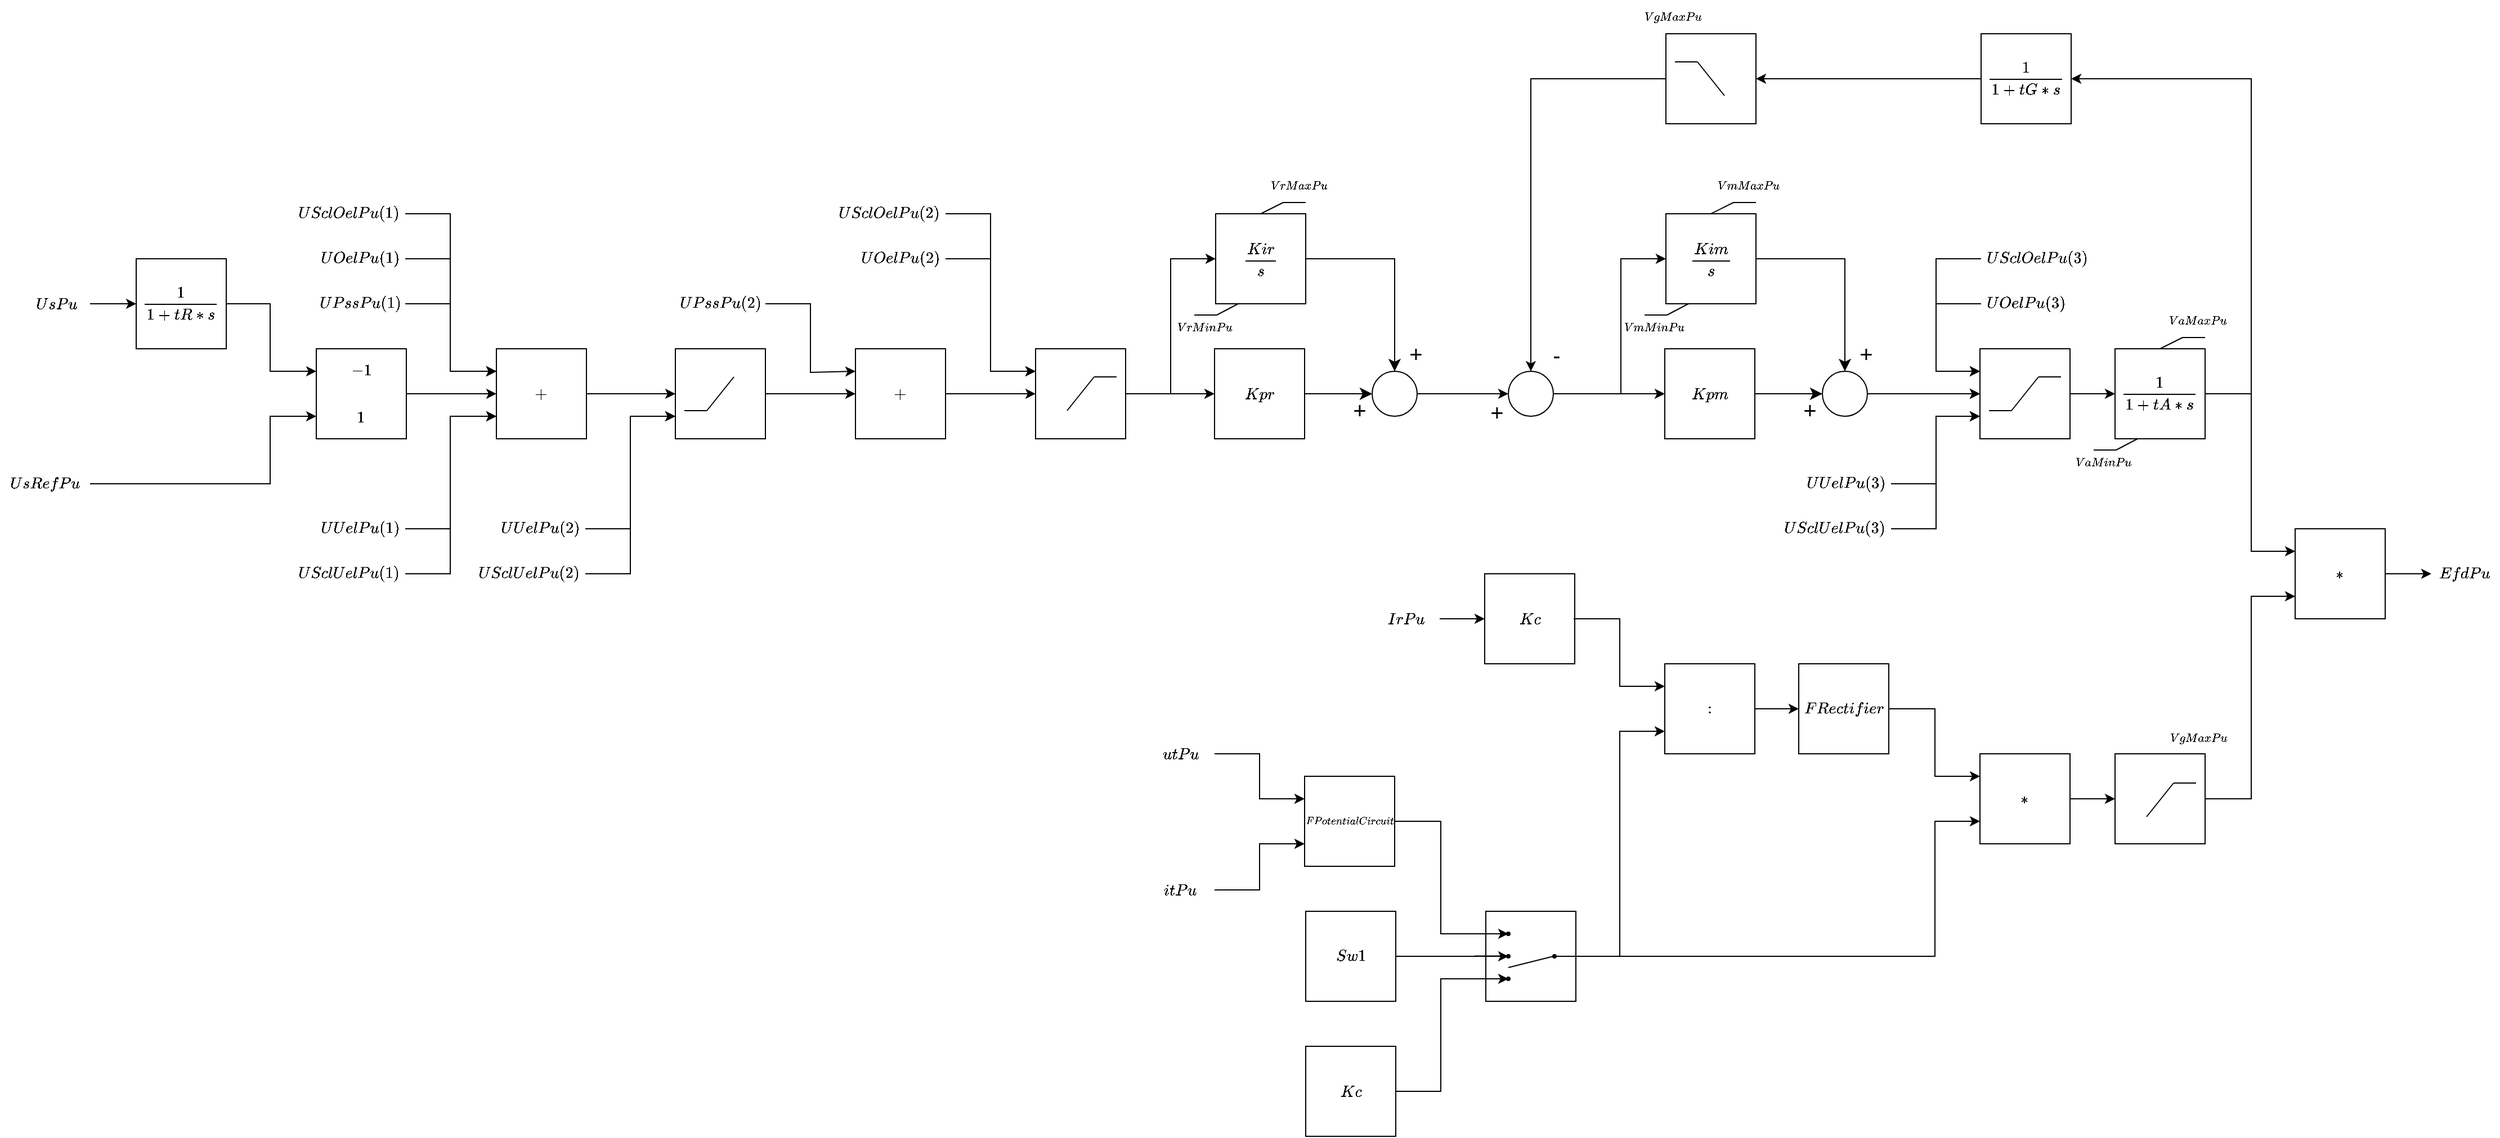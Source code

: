 <mxfile version="24.1.0" type="device">
  <diagram name="Page-1" id="-cMVqA2Gkwa5aGeDibPs">
    <mxGraphModel dx="2392" dy="1520" grid="1" gridSize="10" guides="1" tooltips="1" connect="1" arrows="1" fold="1" page="0" pageScale="1" pageWidth="413" pageHeight="583" math="1" shadow="0">
      <root>
        <mxCell id="0" />
        <mxCell id="1" parent="0" />
        <mxCell id="eN8Zq5XajQ-hrPbZrUXH-4" value="" style="edgeStyle=orthogonalEdgeStyle;rounded=0;orthogonalLoop=1;jettySize=auto;html=1;exitX=1;exitY=0.5;exitDx=0;exitDy=0;" parent="1" source="0SsznSsSZg3QgU4rMm_h-46" target="eN8Zq5XajQ-hrPbZrUXH-3" edge="1">
          <mxGeometry relative="1" as="geometry">
            <mxPoint x="-479" y="81" as="sourcePoint" />
          </mxGeometry>
        </mxCell>
        <mxCell id="eN8Zq5XajQ-hrPbZrUXH-8" value="" style="edgeStyle=orthogonalEdgeStyle;rounded=0;orthogonalLoop=1;jettySize=auto;html=1;" parent="1" source="GCO7xrDp6TmdYOZJOnFd-4" target="GCO7xrDp6TmdYOZJOnFd-120" edge="1">
          <mxGeometry relative="1" as="geometry" />
        </mxCell>
        <mxCell id="GCO7xrDp6TmdYOZJOnFd-4" value="&lt;table&gt;&lt;tbody&gt;&lt;tr&gt;&lt;td&gt;$$-1$$&lt;/td&gt;&lt;/tr&gt;&lt;tr&gt;&lt;td&gt;$$1$$&lt;/td&gt;&lt;/tr&gt;&lt;/tbody&gt;&lt;/table&gt;" style="whiteSpace=wrap;html=1;aspect=fixed;" parent="1" vertex="1">
          <mxGeometry x="-279" y="120" width="80" height="80" as="geometry" />
        </mxCell>
        <mxCell id="GCO7xrDp6TmdYOZJOnFd-127" style="edgeStyle=orthogonalEdgeStyle;rounded=0;orthogonalLoop=1;jettySize=auto;html=1;exitX=0.5;exitY=1;exitDx=0;exitDy=0;" parent="1" source="GCO7xrDp6TmdYOZJOnFd-99" edge="1">
          <mxGeometry relative="1" as="geometry">
            <mxPoint x="1359.2" y="190.2" as="targetPoint" />
          </mxGeometry>
        </mxCell>
        <mxCell id="GCO7xrDp6TmdYOZJOnFd-99" value="$$\frac{1}{1+tA*s}$$" style="rounded=0;whiteSpace=wrap;html=1;" parent="1" vertex="1">
          <mxGeometry x="1319" y="120" width="80" height="80" as="geometry" />
        </mxCell>
        <mxCell id="GCO7xrDp6TmdYOZJOnFd-100" value="&lt;font style=&quot;font-size: 8px;&quot;&gt;$$FPotentialCircuit$$&lt;/font&gt;" style="rounded=0;whiteSpace=wrap;html=1;" parent="1" vertex="1">
          <mxGeometry x="599" y="500" width="80" height="80" as="geometry" />
        </mxCell>
        <mxCell id="GCO7xrDp6TmdYOZJOnFd-110" value="" style="endArrow=none;html=1;exitX=0.5;exitY=0;exitDx=0;exitDy=0;" parent="1" source="GCO7xrDp6TmdYOZJOnFd-99" edge="1">
          <mxGeometry width="50" height="50" relative="1" as="geometry">
            <mxPoint x="1359" y="130" as="sourcePoint" />
            <mxPoint x="1379" y="110" as="targetPoint" />
          </mxGeometry>
        </mxCell>
        <mxCell id="GCO7xrDp6TmdYOZJOnFd-111" value="" style="endArrow=none;html=1;" parent="1" edge="1">
          <mxGeometry width="50" height="50" relative="1" as="geometry">
            <mxPoint x="1379" y="110" as="sourcePoint" />
            <mxPoint x="1399" y="110" as="targetPoint" />
          </mxGeometry>
        </mxCell>
        <mxCell id="GCO7xrDp6TmdYOZJOnFd-112" value="&lt;font style=&quot;font-size: 9px;&quot;&gt;$$VaMaxPu$$&lt;/font&gt;" style="text;html=1;strokeColor=none;fillColor=none;align=center;verticalAlign=middle;whiteSpace=wrap;rounded=0;fontSize=15;" parent="1" vertex="1">
          <mxGeometry x="1363" y="80" width="60" height="30" as="geometry" />
        </mxCell>
        <mxCell id="GCO7xrDp6TmdYOZJOnFd-113" value="" style="endArrow=none;html=1;" parent="1" edge="1">
          <mxGeometry width="50" height="50" relative="1" as="geometry">
            <mxPoint x="1320" y="210" as="sourcePoint" />
            <mxPoint x="1300" y="210" as="targetPoint" />
          </mxGeometry>
        </mxCell>
        <mxCell id="GCO7xrDp6TmdYOZJOnFd-114" value="&lt;font style=&quot;font-size: 9px;&quot;&gt;$$VaMinPu$$&lt;/font&gt;" style="text;html=1;strokeColor=none;fillColor=none;align=center;verticalAlign=middle;whiteSpace=wrap;rounded=0;fontSize=15;" parent="1" vertex="1">
          <mxGeometry x="1279" y="206" width="60" height="30" as="geometry" />
        </mxCell>
        <mxCell id="GCO7xrDp6TmdYOZJOnFd-115" value="" style="endArrow=none;html=1;exitX=0.5;exitY=0;exitDx=0;exitDy=0;entryX=0.25;entryY=1;entryDx=0;entryDy=0;" parent="1" target="GCO7xrDp6TmdYOZJOnFd-99" edge="1">
          <mxGeometry width="50" height="50" relative="1" as="geometry">
            <mxPoint x="1320" y="210" as="sourcePoint" />
            <mxPoint x="1340" y="190" as="targetPoint" />
          </mxGeometry>
        </mxCell>
        <mxCell id="GCO7xrDp6TmdYOZJOnFd-120" value="&lt;table style=&quot;&quot;&gt;&lt;tbody&gt;&lt;tr&gt;&lt;td&gt;&lt;font style=&quot;font-size: 12px;&quot;&gt;$$+$$&lt;/font&gt;&lt;/td&gt;&lt;/tr&gt;&lt;/tbody&gt;&lt;/table&gt;" style="whiteSpace=wrap;html=1;aspect=fixed;" parent="1" vertex="1">
          <mxGeometry x="-119" y="120" width="80" height="80" as="geometry" />
        </mxCell>
        <mxCell id="GCO7xrDp6TmdYOZJOnFd-126" value="$$\frac{1}{1+tG*s}$$" style="rounded=0;whiteSpace=wrap;html=1;" parent="1" vertex="1">
          <mxGeometry x="1200" y="-160" width="80" height="80" as="geometry" />
        </mxCell>
        <mxCell id="5HqrGk9MGbXyAHrSEdPO-71" value="" style="edgeStyle=orthogonalEdgeStyle;rounded=0;orthogonalLoop=1;jettySize=auto;html=1;" parent="1" source="pcb0Rrb9AqgbB0oOaPCg-9" target="5HqrGk9MGbXyAHrSEdPO-64" edge="1">
          <mxGeometry relative="1" as="geometry" />
        </mxCell>
        <mxCell id="pcb0Rrb9AqgbB0oOaPCg-9" value="$$*$$" style="rounded=0;whiteSpace=wrap;html=1;" parent="1" vertex="1">
          <mxGeometry x="1199" y="480" width="80" height="80" as="geometry" />
        </mxCell>
        <mxCell id="pcb0Rrb9AqgbB0oOaPCg-12" value="$$Kc$$" style="rounded=0;whiteSpace=wrap;html=1;" parent="1" vertex="1">
          <mxGeometry x="759" y="320" width="80" height="80" as="geometry" />
        </mxCell>
        <mxCell id="eN8Zq5XajQ-hrPbZrUXH-3" value="$$\frac{1}{1+tR*s}$$" style="whiteSpace=wrap;html=1;aspect=fixed;" parent="1" vertex="1">
          <mxGeometry x="-439" y="40" width="80" height="80" as="geometry" />
        </mxCell>
        <mxCell id="5HqrGk9MGbXyAHrSEdPO-49" value="" style="edgeStyle=orthogonalEdgeStyle;rounded=0;orthogonalLoop=1;jettySize=auto;html=1;" parent="1" source="eN8Zq5XajQ-hrPbZrUXH-25" target="5HqrGk9MGbXyAHrSEdPO-36" edge="1">
          <mxGeometry relative="1" as="geometry" />
        </mxCell>
        <mxCell id="eN8Zq5XajQ-hrPbZrUXH-25" value="" style="ellipse;whiteSpace=wrap;html=1;aspect=fixed;" parent="1" vertex="1">
          <mxGeometry x="780" y="140" width="40" height="40" as="geometry" />
        </mxCell>
        <mxCell id="eN8Zq5XajQ-hrPbZrUXH-26" value="+" style="text;html=1;strokeColor=none;fillColor=none;align=center;verticalAlign=middle;whiteSpace=wrap;rounded=0;fontSize=20;" parent="1" vertex="1">
          <mxGeometry x="740" y="160.5" width="60" height="31" as="geometry" />
        </mxCell>
        <mxCell id="eN8Zq5XajQ-hrPbZrUXH-27" value="-" style="text;html=1;strokeColor=none;fillColor=none;align=center;verticalAlign=middle;whiteSpace=wrap;rounded=0;fontSize=20;" parent="1" vertex="1">
          <mxGeometry x="793" y="110" width="60" height="30" as="geometry" />
        </mxCell>
        <mxCell id="t_mE9f2brvJdx7QCc9mF-1" value="" style="endArrow=classic;html=1;rounded=0;exitX=1;exitY=0.5;exitDx=0;exitDy=0;entryX=0;entryY=0.25;entryDx=0;entryDy=0;" parent="1" source="eN8Zq5XajQ-hrPbZrUXH-3" target="GCO7xrDp6TmdYOZJOnFd-4" edge="1">
          <mxGeometry width="50" height="50" relative="1" as="geometry">
            <mxPoint x="-329" y="81" as="sourcePoint" />
            <mxPoint x="-279" y="31" as="targetPoint" />
            <Array as="points">
              <mxPoint x="-320" y="80" />
              <mxPoint x="-320" y="140" />
            </Array>
          </mxGeometry>
        </mxCell>
        <mxCell id="5HqrGk9MGbXyAHrSEdPO-29" value="" style="edgeStyle=orthogonalEdgeStyle;rounded=0;orthogonalLoop=1;jettySize=auto;html=1;" parent="1" source="hHR6AVDcYujb22-yYQ_T-5" target="5HqrGk9MGbXyAHrSEdPO-17" edge="1">
          <mxGeometry relative="1" as="geometry" />
        </mxCell>
        <mxCell id="hHR6AVDcYujb22-yYQ_T-5" value="" style="whiteSpace=wrap;html=1;aspect=fixed;" parent="1" vertex="1">
          <mxGeometry x="360" y="120" width="80" height="80" as="geometry" />
        </mxCell>
        <mxCell id="hHR6AVDcYujb22-yYQ_T-7" value="" style="endArrow=none;html=1;" parent="1" edge="1">
          <mxGeometry width="50" height="50" relative="1" as="geometry">
            <mxPoint x="388" y="175" as="sourcePoint" />
            <mxPoint x="412" y="145" as="targetPoint" />
          </mxGeometry>
        </mxCell>
        <mxCell id="hHR6AVDcYujb22-yYQ_T-8" value="" style="endArrow=none;html=1;" parent="1" edge="1">
          <mxGeometry width="50" height="50" relative="1" as="geometry">
            <mxPoint x="412" y="145" as="sourcePoint" />
            <mxPoint x="432" y="145" as="targetPoint" />
          </mxGeometry>
        </mxCell>
        <mxCell id="5HqrGk9MGbXyAHrSEdPO-15" style="edgeStyle=orthogonalEdgeStyle;rounded=0;orthogonalLoop=1;jettySize=auto;html=1;exitX=0.5;exitY=1;exitDx=0;exitDy=0;" parent="1" source="5HqrGk9MGbXyAHrSEdPO-16" edge="1">
          <mxGeometry relative="1" as="geometry">
            <mxPoint x="560.2" y="70.2" as="targetPoint" />
          </mxGeometry>
        </mxCell>
        <mxCell id="5HqrGk9MGbXyAHrSEdPO-16" value="$$\frac{Kir}{s}$$" style="rounded=0;whiteSpace=wrap;html=1;" parent="1" vertex="1">
          <mxGeometry x="520" width="80" height="80" as="geometry" />
        </mxCell>
        <mxCell id="5HqrGk9MGbXyAHrSEdPO-17" value="$$Kpr$$" style="rounded=0;whiteSpace=wrap;html=1;" parent="1" vertex="1">
          <mxGeometry x="519" y="120" width="80" height="80" as="geometry" />
        </mxCell>
        <mxCell id="5HqrGk9MGbXyAHrSEdPO-18" value="" style="ellipse;whiteSpace=wrap;html=1;aspect=fixed;" parent="1" vertex="1">
          <mxGeometry x="659" y="140" width="40" height="40" as="geometry" />
        </mxCell>
        <mxCell id="5HqrGk9MGbXyAHrSEdPO-19" value="" style="edgeStyle=elbowEdgeStyle;elbow=horizontal;endArrow=classic;html=1;curved=0;rounded=0;endSize=8;startSize=8;exitX=1;exitY=0.5;exitDx=0;exitDy=0;entryX=0;entryY=0.5;entryDx=0;entryDy=0;" parent="1" source="5HqrGk9MGbXyAHrSEdPO-17" target="5HqrGk9MGbXyAHrSEdPO-18" edge="1">
          <mxGeometry width="50" height="50" relative="1" as="geometry">
            <mxPoint x="433" y="169" as="sourcePoint" />
            <mxPoint x="533" y="169" as="targetPoint" />
          </mxGeometry>
        </mxCell>
        <mxCell id="5HqrGk9MGbXyAHrSEdPO-20" value="" style="edgeStyle=elbowEdgeStyle;elbow=horizontal;endArrow=classic;html=1;curved=0;rounded=0;endSize=8;startSize=8;exitX=1;exitY=0.5;exitDx=0;exitDy=0;entryX=0.5;entryY=0;entryDx=0;entryDy=0;" parent="1" source="5HqrGk9MGbXyAHrSEdPO-16" target="5HqrGk9MGbXyAHrSEdPO-18" edge="1">
          <mxGeometry width="50" height="50" relative="1" as="geometry">
            <mxPoint x="613" y="169" as="sourcePoint" />
            <mxPoint x="653" y="169" as="targetPoint" />
            <Array as="points">
              <mxPoint x="679" y="90" />
            </Array>
          </mxGeometry>
        </mxCell>
        <mxCell id="5HqrGk9MGbXyAHrSEdPO-21" value="+" style="text;html=1;strokeColor=none;fillColor=none;align=center;verticalAlign=middle;whiteSpace=wrap;rounded=0;fontSize=20;" parent="1" vertex="1">
          <mxGeometry x="618" y="159" width="60" height="30" as="geometry" />
        </mxCell>
        <mxCell id="5HqrGk9MGbXyAHrSEdPO-22" value="+" style="text;html=1;strokeColor=none;fillColor=none;align=center;verticalAlign=middle;whiteSpace=wrap;rounded=0;fontSize=20;" parent="1" vertex="1">
          <mxGeometry x="668" y="109" width="60" height="30" as="geometry" />
        </mxCell>
        <mxCell id="5HqrGk9MGbXyAHrSEdPO-23" value="" style="endArrow=none;html=1;exitX=0.5;exitY=0;exitDx=0;exitDy=0;" parent="1" source="5HqrGk9MGbXyAHrSEdPO-16" edge="1">
          <mxGeometry width="50" height="50" relative="1" as="geometry">
            <mxPoint x="560" y="10" as="sourcePoint" />
            <mxPoint x="580" y="-10" as="targetPoint" />
          </mxGeometry>
        </mxCell>
        <mxCell id="5HqrGk9MGbXyAHrSEdPO-24" value="" style="endArrow=none;html=1;" parent="1" edge="1">
          <mxGeometry width="50" height="50" relative="1" as="geometry">
            <mxPoint x="580" y="-10" as="sourcePoint" />
            <mxPoint x="600" y="-10" as="targetPoint" />
          </mxGeometry>
        </mxCell>
        <mxCell id="5HqrGk9MGbXyAHrSEdPO-25" value="&lt;font style=&quot;font-size: 9px;&quot;&gt;$$VrMaxPu$$&lt;/font&gt;" style="text;html=1;strokeColor=none;fillColor=none;align=center;verticalAlign=middle;whiteSpace=wrap;rounded=0;fontSize=15;" parent="1" vertex="1">
          <mxGeometry x="564" y="-40" width="60" height="30" as="geometry" />
        </mxCell>
        <mxCell id="5HqrGk9MGbXyAHrSEdPO-26" value="" style="endArrow=none;html=1;" parent="1" edge="1">
          <mxGeometry width="50" height="50" relative="1" as="geometry">
            <mxPoint x="521" y="90" as="sourcePoint" />
            <mxPoint x="501" y="90" as="targetPoint" />
          </mxGeometry>
        </mxCell>
        <mxCell id="5HqrGk9MGbXyAHrSEdPO-27" value="&lt;font style=&quot;font-size: 9px;&quot;&gt;$$VrMinPu$$&lt;/font&gt;" style="text;html=1;strokeColor=none;fillColor=none;align=center;verticalAlign=middle;whiteSpace=wrap;rounded=0;fontSize=15;" parent="1" vertex="1">
          <mxGeometry x="480" y="86" width="60" height="30" as="geometry" />
        </mxCell>
        <mxCell id="5HqrGk9MGbXyAHrSEdPO-28" value="" style="endArrow=none;html=1;exitX=0.5;exitY=0;exitDx=0;exitDy=0;entryX=0.25;entryY=1;entryDx=0;entryDy=0;" parent="1" target="5HqrGk9MGbXyAHrSEdPO-16" edge="1">
          <mxGeometry width="50" height="50" relative="1" as="geometry">
            <mxPoint x="521" y="90" as="sourcePoint" />
            <mxPoint x="541" y="70" as="targetPoint" />
          </mxGeometry>
        </mxCell>
        <mxCell id="5HqrGk9MGbXyAHrSEdPO-30" value="" style="endArrow=classic;html=1;rounded=0;exitX=1;exitY=0.5;exitDx=0;exitDy=0;entryX=0;entryY=0.5;entryDx=0;entryDy=0;" parent="1" source="hHR6AVDcYujb22-yYQ_T-5" target="5HqrGk9MGbXyAHrSEdPO-16" edge="1">
          <mxGeometry width="50" height="50" relative="1" as="geometry">
            <mxPoint x="465" y="200" as="sourcePoint" />
            <mxPoint x="515" y="150" as="targetPoint" />
            <Array as="points">
              <mxPoint x="480" y="160" />
              <mxPoint x="480" y="40" />
            </Array>
          </mxGeometry>
        </mxCell>
        <mxCell id="5HqrGk9MGbXyAHrSEdPO-32" value="" style="endArrow=classic;html=1;rounded=0;exitX=1;exitY=0.5;exitDx=0;exitDy=0;entryX=0;entryY=0.5;entryDx=0;entryDy=0;" parent="1" source="5HqrGk9MGbXyAHrSEdPO-18" target="eN8Zq5XajQ-hrPbZrUXH-25" edge="1">
          <mxGeometry width="50" height="50" relative="1" as="geometry">
            <mxPoint x="720" y="159" as="sourcePoint" />
            <mxPoint x="770" y="109" as="targetPoint" />
          </mxGeometry>
        </mxCell>
        <mxCell id="5HqrGk9MGbXyAHrSEdPO-34" style="edgeStyle=orthogonalEdgeStyle;rounded=0;orthogonalLoop=1;jettySize=auto;html=1;exitX=0.5;exitY=1;exitDx=0;exitDy=0;" parent="1" source="5HqrGk9MGbXyAHrSEdPO-35" edge="1">
          <mxGeometry relative="1" as="geometry">
            <mxPoint x="960.2" y="70.2" as="targetPoint" />
          </mxGeometry>
        </mxCell>
        <mxCell id="5HqrGk9MGbXyAHrSEdPO-35" value="$$\frac{Kim}{s}$$" style="rounded=0;whiteSpace=wrap;html=1;" parent="1" vertex="1">
          <mxGeometry x="920" width="80" height="80" as="geometry" />
        </mxCell>
        <mxCell id="5HqrGk9MGbXyAHrSEdPO-36" value="$$Kpm$$" style="rounded=0;whiteSpace=wrap;html=1;" parent="1" vertex="1">
          <mxGeometry x="919" y="120" width="80" height="80" as="geometry" />
        </mxCell>
        <mxCell id="5HqrGk9MGbXyAHrSEdPO-58" value="" style="edgeStyle=orthogonalEdgeStyle;rounded=0;orthogonalLoop=1;jettySize=auto;html=1;" parent="1" source="5HqrGk9MGbXyAHrSEdPO-37" target="5HqrGk9MGbXyAHrSEdPO-51" edge="1">
          <mxGeometry relative="1" as="geometry" />
        </mxCell>
        <mxCell id="5HqrGk9MGbXyAHrSEdPO-37" value="" style="ellipse;whiteSpace=wrap;html=1;aspect=fixed;" parent="1" vertex="1">
          <mxGeometry x="1059" y="140" width="40" height="40" as="geometry" />
        </mxCell>
        <mxCell id="5HqrGk9MGbXyAHrSEdPO-38" value="" style="edgeStyle=elbowEdgeStyle;elbow=horizontal;endArrow=classic;html=1;curved=0;rounded=0;endSize=8;startSize=8;exitX=1;exitY=0.5;exitDx=0;exitDy=0;entryX=0;entryY=0.5;entryDx=0;entryDy=0;" parent="1" source="5HqrGk9MGbXyAHrSEdPO-36" target="5HqrGk9MGbXyAHrSEdPO-37" edge="1">
          <mxGeometry width="50" height="50" relative="1" as="geometry">
            <mxPoint x="833" y="169" as="sourcePoint" />
            <mxPoint x="933" y="169" as="targetPoint" />
          </mxGeometry>
        </mxCell>
        <mxCell id="5HqrGk9MGbXyAHrSEdPO-39" value="" style="edgeStyle=elbowEdgeStyle;elbow=horizontal;endArrow=classic;html=1;curved=0;rounded=0;endSize=8;startSize=8;exitX=1;exitY=0.5;exitDx=0;exitDy=0;entryX=0.5;entryY=0;entryDx=0;entryDy=0;" parent="1" source="5HqrGk9MGbXyAHrSEdPO-35" target="5HqrGk9MGbXyAHrSEdPO-37" edge="1">
          <mxGeometry width="50" height="50" relative="1" as="geometry">
            <mxPoint x="1013" y="169" as="sourcePoint" />
            <mxPoint x="1053" y="169" as="targetPoint" />
            <Array as="points">
              <mxPoint x="1079" y="90" />
            </Array>
          </mxGeometry>
        </mxCell>
        <mxCell id="5HqrGk9MGbXyAHrSEdPO-40" value="+" style="text;html=1;strokeColor=none;fillColor=none;align=center;verticalAlign=middle;whiteSpace=wrap;rounded=0;fontSize=20;" parent="1" vertex="1">
          <mxGeometry x="1018" y="159" width="60" height="30" as="geometry" />
        </mxCell>
        <mxCell id="5HqrGk9MGbXyAHrSEdPO-41" value="+" style="text;html=1;strokeColor=none;fillColor=none;align=center;verticalAlign=middle;whiteSpace=wrap;rounded=0;fontSize=20;" parent="1" vertex="1">
          <mxGeometry x="1068" y="109" width="60" height="30" as="geometry" />
        </mxCell>
        <mxCell id="5HqrGk9MGbXyAHrSEdPO-42" value="" style="endArrow=none;html=1;exitX=0.5;exitY=0;exitDx=0;exitDy=0;" parent="1" source="5HqrGk9MGbXyAHrSEdPO-35" edge="1">
          <mxGeometry width="50" height="50" relative="1" as="geometry">
            <mxPoint x="960" y="10" as="sourcePoint" />
            <mxPoint x="980" y="-10" as="targetPoint" />
          </mxGeometry>
        </mxCell>
        <mxCell id="5HqrGk9MGbXyAHrSEdPO-43" value="" style="endArrow=none;html=1;" parent="1" edge="1">
          <mxGeometry width="50" height="50" relative="1" as="geometry">
            <mxPoint x="980" y="-10" as="sourcePoint" />
            <mxPoint x="1000" y="-10" as="targetPoint" />
          </mxGeometry>
        </mxCell>
        <mxCell id="5HqrGk9MGbXyAHrSEdPO-44" value="&lt;font style=&quot;font-size: 9px;&quot;&gt;$$VmMaxPu$$&lt;/font&gt;" style="text;html=1;strokeColor=none;fillColor=none;align=center;verticalAlign=middle;whiteSpace=wrap;rounded=0;fontSize=15;" parent="1" vertex="1">
          <mxGeometry x="964" y="-40" width="60" height="30" as="geometry" />
        </mxCell>
        <mxCell id="5HqrGk9MGbXyAHrSEdPO-45" value="" style="endArrow=none;html=1;" parent="1" edge="1">
          <mxGeometry width="50" height="50" relative="1" as="geometry">
            <mxPoint x="921" y="90" as="sourcePoint" />
            <mxPoint x="901" y="90" as="targetPoint" />
          </mxGeometry>
        </mxCell>
        <mxCell id="5HqrGk9MGbXyAHrSEdPO-46" value="&lt;font style=&quot;font-size: 9px;&quot;&gt;$$VmMinPu$$&lt;/font&gt;" style="text;html=1;strokeColor=none;fillColor=none;align=center;verticalAlign=middle;whiteSpace=wrap;rounded=0;fontSize=15;" parent="1" vertex="1">
          <mxGeometry x="880" y="86" width="60" height="30" as="geometry" />
        </mxCell>
        <mxCell id="5HqrGk9MGbXyAHrSEdPO-47" value="" style="endArrow=none;html=1;exitX=0.5;exitY=0;exitDx=0;exitDy=0;entryX=0.25;entryY=1;entryDx=0;entryDy=0;" parent="1" target="5HqrGk9MGbXyAHrSEdPO-35" edge="1">
          <mxGeometry width="50" height="50" relative="1" as="geometry">
            <mxPoint x="921" y="90" as="sourcePoint" />
            <mxPoint x="941" y="70" as="targetPoint" />
          </mxGeometry>
        </mxCell>
        <mxCell id="5HqrGk9MGbXyAHrSEdPO-50" value="" style="endArrow=classic;html=1;rounded=0;exitX=1;exitY=0.5;exitDx=0;exitDy=0;entryX=0;entryY=0.5;entryDx=0;entryDy=0;" parent="1" source="eN8Zq5XajQ-hrPbZrUXH-25" target="5HqrGk9MGbXyAHrSEdPO-35" edge="1">
          <mxGeometry width="50" height="50" relative="1" as="geometry">
            <mxPoint x="880" y="80" as="sourcePoint" />
            <mxPoint x="900" y="40" as="targetPoint" />
            <Array as="points">
              <mxPoint x="880" y="160" />
              <mxPoint x="880" y="40" />
            </Array>
          </mxGeometry>
        </mxCell>
        <mxCell id="5HqrGk9MGbXyAHrSEdPO-59" value="" style="edgeStyle=orthogonalEdgeStyle;rounded=0;orthogonalLoop=1;jettySize=auto;html=1;" parent="1" source="5HqrGk9MGbXyAHrSEdPO-51" target="GCO7xrDp6TmdYOZJOnFd-99" edge="1">
          <mxGeometry relative="1" as="geometry" />
        </mxCell>
        <mxCell id="5HqrGk9MGbXyAHrSEdPO-51" value="" style="whiteSpace=wrap;html=1;aspect=fixed;" parent="1" vertex="1">
          <mxGeometry x="1199" y="120" width="80" height="80" as="geometry" />
        </mxCell>
        <mxCell id="5HqrGk9MGbXyAHrSEdPO-52" value="" style="endArrow=classic;html=1;entryX=0;entryY=0.5;entryDx=0;entryDy=0;" parent="1" target="5HqrGk9MGbXyAHrSEdPO-51" edge="1">
          <mxGeometry width="50" height="50" relative="1" as="geometry">
            <mxPoint x="1159" y="160" as="sourcePoint" />
            <mxPoint x="1319" y="190" as="targetPoint" />
          </mxGeometry>
        </mxCell>
        <mxCell id="5HqrGk9MGbXyAHrSEdPO-53" value="" style="endArrow=none;html=1;" parent="1" edge="1">
          <mxGeometry width="50" height="50" relative="1" as="geometry">
            <mxPoint x="1227" y="175" as="sourcePoint" />
            <mxPoint x="1251" y="145" as="targetPoint" />
          </mxGeometry>
        </mxCell>
        <mxCell id="5HqrGk9MGbXyAHrSEdPO-54" value="" style="endArrow=none;html=1;" parent="1" edge="1">
          <mxGeometry width="50" height="50" relative="1" as="geometry">
            <mxPoint x="1251" y="145" as="sourcePoint" />
            <mxPoint x="1271" y="145" as="targetPoint" />
          </mxGeometry>
        </mxCell>
        <mxCell id="5HqrGk9MGbXyAHrSEdPO-55" value="" style="endArrow=none;html=1;" parent="1" edge="1">
          <mxGeometry width="50" height="50" relative="1" as="geometry">
            <mxPoint x="1227" y="175" as="sourcePoint" />
            <mxPoint x="1207" y="175" as="targetPoint" />
          </mxGeometry>
        </mxCell>
        <mxCell id="5HqrGk9MGbXyAHrSEdPO-62" value="" style="edgeStyle=orthogonalEdgeStyle;rounded=0;orthogonalLoop=1;jettySize=auto;html=1;entryX=0;entryY=0.5;entryDx=0;entryDy=0;" parent="1" source="5HqrGk9MGbXyAHrSEdPO-60" target="0SsznSsSZg3QgU4rMm_h-1" edge="1">
          <mxGeometry relative="1" as="geometry">
            <mxPoint x="1600" y="320" as="targetPoint" />
          </mxGeometry>
        </mxCell>
        <mxCell id="5HqrGk9MGbXyAHrSEdPO-60" value="$$*$$" style="rounded=0;whiteSpace=wrap;html=1;" parent="1" vertex="1">
          <mxGeometry x="1479" y="280" width="80" height="80" as="geometry" />
        </mxCell>
        <mxCell id="5HqrGk9MGbXyAHrSEdPO-61" value="" style="endArrow=classic;html=1;rounded=0;exitX=1;exitY=0.5;exitDx=0;exitDy=0;entryX=0;entryY=0.25;entryDx=0;entryDy=0;" parent="1" source="GCO7xrDp6TmdYOZJOnFd-99" target="5HqrGk9MGbXyAHrSEdPO-60" edge="1">
          <mxGeometry width="50" height="50" relative="1" as="geometry">
            <mxPoint x="970" y="440" as="sourcePoint" />
            <mxPoint x="1020" y="390" as="targetPoint" />
            <Array as="points">
              <mxPoint x="1440" y="160" />
              <mxPoint x="1440" y="300" />
            </Array>
          </mxGeometry>
        </mxCell>
        <mxCell id="5HqrGk9MGbXyAHrSEdPO-64" value="" style="whiteSpace=wrap;html=1;aspect=fixed;" parent="1" vertex="1">
          <mxGeometry x="1319" y="480" width="80" height="80" as="geometry" />
        </mxCell>
        <mxCell id="5HqrGk9MGbXyAHrSEdPO-65" value="" style="endArrow=none;html=1;" parent="1" edge="1">
          <mxGeometry width="50" height="50" relative="1" as="geometry">
            <mxPoint x="1347" y="536" as="sourcePoint" />
            <mxPoint x="1371" y="506" as="targetPoint" />
          </mxGeometry>
        </mxCell>
        <mxCell id="5HqrGk9MGbXyAHrSEdPO-66" value="" style="endArrow=none;html=1;" parent="1" edge="1">
          <mxGeometry width="50" height="50" relative="1" as="geometry">
            <mxPoint x="1371" y="506" as="sourcePoint" />
            <mxPoint x="1391" y="506" as="targetPoint" />
          </mxGeometry>
        </mxCell>
        <mxCell id="5HqrGk9MGbXyAHrSEdPO-67" value="&lt;font style=&quot;font-size: 9px;&quot;&gt;$$VgMaxPu$$&lt;/font&gt;" style="text;html=1;strokeColor=none;fillColor=none;align=center;verticalAlign=middle;whiteSpace=wrap;rounded=0;fontSize=15;" parent="1" vertex="1">
          <mxGeometry x="1363" y="451" width="60" height="30" as="geometry" />
        </mxCell>
        <mxCell id="5HqrGk9MGbXyAHrSEdPO-70" value="" style="endArrow=classic;html=1;rounded=0;exitX=1;exitY=0.5;exitDx=0;exitDy=0;entryX=0;entryY=0.75;entryDx=0;entryDy=0;" parent="1" source="5HqrGk9MGbXyAHrSEdPO-64" target="5HqrGk9MGbXyAHrSEdPO-60" edge="1">
          <mxGeometry width="50" height="50" relative="1" as="geometry">
            <mxPoint x="1421" y="481" as="sourcePoint" />
            <mxPoint x="1471" y="431" as="targetPoint" />
            <Array as="points">
              <mxPoint x="1440" y="520" />
              <mxPoint x="1440" y="340" />
            </Array>
          </mxGeometry>
        </mxCell>
        <mxCell id="yuVk0EhnXVRBRO2mFo1Z-3" value="" style="edgeStyle=orthogonalEdgeStyle;rounded=0;orthogonalLoop=1;jettySize=auto;html=1;" parent="1" source="yuVk0EhnXVRBRO2mFo1Z-1" target="yuVk0EhnXVRBRO2mFo1Z-2" edge="1">
          <mxGeometry relative="1" as="geometry" />
        </mxCell>
        <mxCell id="yuVk0EhnXVRBRO2mFo1Z-1" value="$$:$$" style="rounded=0;whiteSpace=wrap;html=1;" parent="1" vertex="1">
          <mxGeometry x="919" y="400" width="80" height="80" as="geometry" />
        </mxCell>
        <mxCell id="yuVk0EhnXVRBRO2mFo1Z-2" value="$$FRectifier$$" style="rounded=0;whiteSpace=wrap;html=1;" parent="1" vertex="1">
          <mxGeometry x="1038" y="400" width="80" height="80" as="geometry" />
        </mxCell>
        <mxCell id="yuVk0EhnXVRBRO2mFo1Z-6" value="" style="endArrow=classic;html=1;rounded=0;exitX=1;exitY=0.5;exitDx=0;exitDy=0;entryX=0;entryY=0.25;entryDx=0;entryDy=0;" parent="1" target="yuVk0EhnXVRBRO2mFo1Z-1" edge="1">
          <mxGeometry width="50" height="50" relative="1" as="geometry">
            <mxPoint x="838" y="360" as="sourcePoint" />
            <mxPoint x="909" y="430" as="targetPoint" />
            <Array as="points">
              <mxPoint x="879" y="360" />
              <mxPoint x="879" y="420" />
            </Array>
          </mxGeometry>
        </mxCell>
        <mxCell id="yuVk0EhnXVRBRO2mFo1Z-8" value="" style="endArrow=classic;html=1;rounded=0;exitX=1;exitY=0.5;exitDx=0;exitDy=0;entryX=0;entryY=0.5;entryDx=0;entryDy=0;" parent="1" source="0SsznSsSZg3QgU4rMm_h-4" target="pcb0Rrb9AqgbB0oOaPCg-12" edge="1">
          <mxGeometry width="50" height="50" relative="1" as="geometry">
            <mxPoint x="-161" y="360" as="sourcePoint" />
            <mxPoint x="699" y="240" as="targetPoint" />
            <Array as="points">
              <mxPoint x="719" y="360" />
            </Array>
          </mxGeometry>
        </mxCell>
        <mxCell id="yuVk0EhnXVRBRO2mFo1Z-9" value="" style="endArrow=classic;html=1;rounded=0;exitX=1;exitY=0.5;exitDx=0;exitDy=0;entryX=1;entryY=0.5;entryDx=0;entryDy=0;" parent="1" source="GCO7xrDp6TmdYOZJOnFd-99" target="GCO7xrDp6TmdYOZJOnFd-126" edge="1">
          <mxGeometry width="50" height="50" relative="1" as="geometry">
            <mxPoint x="1440" y="50" as="sourcePoint" />
            <mxPoint x="1290" y="-110" as="targetPoint" />
            <Array as="points">
              <mxPoint x="1440" y="160" />
              <mxPoint x="1440" y="-120" />
            </Array>
          </mxGeometry>
        </mxCell>
        <mxCell id="yuVk0EhnXVRBRO2mFo1Z-10" value="" style="whiteSpace=wrap;html=1;aspect=fixed;" parent="1" vertex="1">
          <mxGeometry x="920" y="-160" width="80" height="80" as="geometry" />
        </mxCell>
        <mxCell id="yuVk0EhnXVRBRO2mFo1Z-11" value="" style="endArrow=none;html=1;" parent="1" edge="1">
          <mxGeometry width="50" height="50" relative="1" as="geometry">
            <mxPoint x="972" y="-105" as="sourcePoint" />
            <mxPoint x="948" y="-135" as="targetPoint" />
          </mxGeometry>
        </mxCell>
        <mxCell id="yuVk0EhnXVRBRO2mFo1Z-12" value="" style="endArrow=none;html=1;" parent="1" edge="1">
          <mxGeometry width="50" height="50" relative="1" as="geometry">
            <mxPoint x="928" y="-135" as="sourcePoint" />
            <mxPoint x="948" y="-135" as="targetPoint" />
          </mxGeometry>
        </mxCell>
        <mxCell id="yuVk0EhnXVRBRO2mFo1Z-13" value="&lt;font style=&quot;font-size: 9px;&quot;&gt;$$VgMaxPu$$&lt;/font&gt;" style="text;html=1;strokeColor=none;fillColor=none;align=center;verticalAlign=middle;whiteSpace=wrap;rounded=0;fontSize=15;" parent="1" vertex="1">
          <mxGeometry x="896" y="-190" width="60" height="30" as="geometry" />
        </mxCell>
        <mxCell id="yuVk0EhnXVRBRO2mFo1Z-14" value="" style="endArrow=classic;html=1;rounded=0;exitX=0;exitY=0.5;exitDx=0;exitDy=0;entryX=1;entryY=0.5;entryDx=0;entryDy=0;" parent="1" source="GCO7xrDp6TmdYOZJOnFd-126" target="yuVk0EhnXVRBRO2mFo1Z-10" edge="1">
          <mxGeometry width="50" height="50" relative="1" as="geometry">
            <mxPoint x="940" y="-100" as="sourcePoint" />
            <mxPoint x="990" y="-150" as="targetPoint" />
          </mxGeometry>
        </mxCell>
        <mxCell id="yuVk0EhnXVRBRO2mFo1Z-15" value="" style="endArrow=classic;html=1;rounded=0;exitX=0;exitY=0.5;exitDx=0;exitDy=0;entryX=0.5;entryY=0;entryDx=0;entryDy=0;" parent="1" source="yuVk0EhnXVRBRO2mFo1Z-10" target="eN8Zq5XajQ-hrPbZrUXH-25" edge="1">
          <mxGeometry width="50" height="50" relative="1" as="geometry">
            <mxPoint x="940" y="-100" as="sourcePoint" />
            <mxPoint x="800" y="150" as="targetPoint" />
            <Array as="points">
              <mxPoint x="800" y="-120" />
            </Array>
          </mxGeometry>
        </mxCell>
        <mxCell id="yuVk0EhnXVRBRO2mFo1Z-27" value="" style="whiteSpace=wrap;html=1;aspect=fixed;" parent="1" vertex="1">
          <mxGeometry x="760" y="620" width="80" height="80" as="geometry" />
        </mxCell>
        <mxCell id="yuVk0EhnXVRBRO2mFo1Z-28" value="" style="endArrow=none;html=1;startArrow=none;" parent="1" source="yuVk0EhnXVRBRO2mFo1Z-36" edge="1">
          <mxGeometry width="50" height="50" relative="1" as="geometry">
            <mxPoint x="820" y="660" as="sourcePoint" />
            <mxPoint x="840" y="660" as="targetPoint" />
          </mxGeometry>
        </mxCell>
        <mxCell id="yuVk0EhnXVRBRO2mFo1Z-29" value="" style="endArrow=none;html=1;" parent="1" edge="1">
          <mxGeometry width="50" height="50" relative="1" as="geometry">
            <mxPoint x="751" y="640" as="sourcePoint" />
            <mxPoint x="781" y="640" as="targetPoint" />
          </mxGeometry>
        </mxCell>
        <mxCell id="yuVk0EhnXVRBRO2mFo1Z-30" value="" style="endArrow=none;html=1;" parent="1" edge="1">
          <mxGeometry width="50" height="50" relative="1" as="geometry">
            <mxPoint x="750" y="659.8" as="sourcePoint" />
            <mxPoint x="780" y="659.8" as="targetPoint" />
          </mxGeometry>
        </mxCell>
        <mxCell id="yuVk0EhnXVRBRO2mFo1Z-31" value="" style="endArrow=none;html=1;" parent="1" edge="1">
          <mxGeometry width="50" height="50" relative="1" as="geometry">
            <mxPoint x="750" y="680" as="sourcePoint" />
            <mxPoint x="780" y="680" as="targetPoint" />
          </mxGeometry>
        </mxCell>
        <mxCell id="yuVk0EhnXVRBRO2mFo1Z-32" value="" style="shape=waypoint;sketch=0;fillStyle=solid;size=4;pointerEvents=1;points=[];fillColor=none;resizable=0;rotatable=0;perimeter=centerPerimeter;snapToPoint=1;" parent="1" vertex="1">
          <mxGeometry x="770" y="630" width="20" height="20" as="geometry" />
        </mxCell>
        <mxCell id="yuVk0EhnXVRBRO2mFo1Z-33" value="" style="shape=waypoint;sketch=0;fillStyle=solid;size=4;pointerEvents=1;points=[];fillColor=none;resizable=0;rotatable=0;perimeter=centerPerimeter;snapToPoint=1;" parent="1" vertex="1">
          <mxGeometry x="770" y="650" width="20" height="20" as="geometry" />
        </mxCell>
        <mxCell id="yuVk0EhnXVRBRO2mFo1Z-34" value="" style="shape=waypoint;sketch=0;fillStyle=solid;size=4;pointerEvents=1;points=[];fillColor=none;resizable=0;rotatable=0;perimeter=centerPerimeter;snapToPoint=1;" parent="1" vertex="1">
          <mxGeometry x="770" y="670" width="20" height="20" as="geometry" />
        </mxCell>
        <mxCell id="yuVk0EhnXVRBRO2mFo1Z-35" value="" style="endArrow=none;html=1;" parent="1" target="yuVk0EhnXVRBRO2mFo1Z-36" edge="1">
          <mxGeometry width="50" height="50" relative="1" as="geometry">
            <mxPoint x="820" y="660" as="sourcePoint" />
            <mxPoint x="840" y="660" as="targetPoint" />
          </mxGeometry>
        </mxCell>
        <mxCell id="yuVk0EhnXVRBRO2mFo1Z-36" value="" style="shape=waypoint;sketch=0;fillStyle=solid;size=4;pointerEvents=1;points=[];fillColor=none;resizable=0;rotatable=0;perimeter=centerPerimeter;snapToPoint=1;" parent="1" vertex="1">
          <mxGeometry x="811" y="650" width="20" height="20" as="geometry" />
        </mxCell>
        <mxCell id="yuVk0EhnXVRBRO2mFo1Z-37" value="" style="endArrow=none;html=1;" parent="1" edge="1">
          <mxGeometry width="50" height="50" relative="1" as="geometry">
            <mxPoint x="780" y="670" as="sourcePoint" />
            <mxPoint x="820" y="660" as="targetPoint" />
          </mxGeometry>
        </mxCell>
        <mxCell id="yuVk0EhnXVRBRO2mFo1Z-38" value="" style="endArrow=classic;html=1;rounded=0;exitX=1;exitY=0.5;exitDx=0;exitDy=0;entryX=0;entryY=0.75;entryDx=0;entryDy=0;" parent="1" source="yuVk0EhnXVRBRO2mFo1Z-27" target="yuVk0EhnXVRBRO2mFo1Z-1" edge="1">
          <mxGeometry width="50" height="50" relative="1" as="geometry">
            <mxPoint x="839" y="380" as="sourcePoint" />
            <mxPoint x="889" y="330" as="targetPoint" />
            <Array as="points">
              <mxPoint x="879" y="660" />
              <mxPoint x="879" y="460" />
            </Array>
          </mxGeometry>
        </mxCell>
        <mxCell id="yuVk0EhnXVRBRO2mFo1Z-39" value="$$Kc$$" style="rounded=0;whiteSpace=wrap;html=1;" parent="1" vertex="1">
          <mxGeometry x="600" y="740" width="80" height="80" as="geometry" />
        </mxCell>
        <mxCell id="yuVk0EhnXVRBRO2mFo1Z-40" value="$$Sw1$$" style="rounded=0;whiteSpace=wrap;html=1;" parent="1" vertex="1">
          <mxGeometry x="600" y="620" width="80" height="80" as="geometry" />
        </mxCell>
        <mxCell id="yuVk0EhnXVRBRO2mFo1Z-42" value="" style="endArrow=classic;html=1;rounded=0;exitX=1;exitY=0.5;exitDx=0;exitDy=0;entryX=0;entryY=0.636;entryDx=0;entryDy=0;entryPerimeter=0;" parent="1" source="yuVk0EhnXVRBRO2mFo1Z-40" target="yuVk0EhnXVRBRO2mFo1Z-33" edge="1">
          <mxGeometry width="50" height="50" relative="1" as="geometry">
            <mxPoint x="370" y="670" as="sourcePoint" />
            <mxPoint x="420" y="620" as="targetPoint" />
          </mxGeometry>
        </mxCell>
        <mxCell id="yuVk0EhnXVRBRO2mFo1Z-43" value="" style="endArrow=classic;html=1;rounded=0;exitX=1;exitY=0.5;exitDx=0;exitDy=0;entryX=0.429;entryY=0.16;entryDx=0;entryDy=0;entryPerimeter=0;" parent="1" source="GCO7xrDp6TmdYOZJOnFd-100" target="yuVk0EhnXVRBRO2mFo1Z-32" edge="1">
          <mxGeometry width="50" height="50" relative="1" as="geometry">
            <mxPoint x="370" y="670" as="sourcePoint" />
            <mxPoint x="420" y="620" as="targetPoint" />
            <Array as="points">
              <mxPoint x="720" y="540" />
              <mxPoint x="720" y="640" />
            </Array>
          </mxGeometry>
        </mxCell>
        <mxCell id="yuVk0EhnXVRBRO2mFo1Z-44" value="" style="endArrow=classic;html=1;rounded=0;exitX=1;exitY=0.5;exitDx=0;exitDy=0;entryX=0.286;entryY=0.445;entryDx=0;entryDy=0;entryPerimeter=0;" parent="1" source="yuVk0EhnXVRBRO2mFo1Z-39" target="yuVk0EhnXVRBRO2mFo1Z-34" edge="1">
          <mxGeometry width="50" height="50" relative="1" as="geometry">
            <mxPoint x="370" y="670" as="sourcePoint" />
            <mxPoint x="420" y="620" as="targetPoint" />
            <Array as="points">
              <mxPoint x="720" y="780" />
              <mxPoint x="720" y="680" />
            </Array>
          </mxGeometry>
        </mxCell>
        <mxCell id="yuVk0EhnXVRBRO2mFo1Z-45" value="" style="endArrow=classic;html=1;rounded=0;exitX=1.14;exitY=0.54;exitDx=0;exitDy=0;exitPerimeter=0;entryX=0;entryY=0.75;entryDx=0;entryDy=0;" parent="1" source="yuVk0EhnXVRBRO2mFo1Z-36" target="pcb0Rrb9AqgbB0oOaPCg-9" edge="1">
          <mxGeometry width="50" height="50" relative="1" as="geometry">
            <mxPoint x="919" y="450" as="sourcePoint" />
            <mxPoint x="1199" y="440" as="targetPoint" />
            <Array as="points">
              <mxPoint x="1159" y="660" />
              <mxPoint x="1159" y="540" />
            </Array>
          </mxGeometry>
        </mxCell>
        <mxCell id="yuVk0EhnXVRBRO2mFo1Z-48" value="" style="endArrow=classic;html=1;rounded=0;exitX=1;exitY=0.5;exitDx=0;exitDy=0;entryX=0;entryY=0.25;entryDx=0;entryDy=0;" parent="1" source="0SsznSsSZg3QgU4rMm_h-2" target="GCO7xrDp6TmdYOZJOnFd-100" edge="1">
          <mxGeometry width="50" height="50" relative="1" as="geometry">
            <mxPoint x="-161" y="480" as="sourcePoint" />
            <mxPoint x="359" y="660" as="targetPoint" />
            <Array as="points">
              <mxPoint x="559" y="480" />
              <mxPoint x="559" y="520" />
            </Array>
          </mxGeometry>
        </mxCell>
        <mxCell id="yuVk0EhnXVRBRO2mFo1Z-49" value="" style="endArrow=classic;html=1;rounded=0;exitX=1;exitY=0.5;exitDx=0;exitDy=0;entryX=0;entryY=0.75;entryDx=0;entryDy=0;" parent="1" source="0SsznSsSZg3QgU4rMm_h-3" target="GCO7xrDp6TmdYOZJOnFd-100" edge="1">
          <mxGeometry width="50" height="50" relative="1" as="geometry">
            <mxPoint x="-161" y="601" as="sourcePoint" />
            <mxPoint x="359" y="660" as="targetPoint" />
            <Array as="points">
              <mxPoint x="559" y="601" />
              <mxPoint x="559" y="560" />
            </Array>
          </mxGeometry>
        </mxCell>
        <mxCell id="yuVk0EhnXVRBRO2mFo1Z-50" value="" style="endArrow=classic;html=1;rounded=0;exitX=1;exitY=0.5;exitDx=0;exitDy=0;entryX=0;entryY=0.25;entryDx=0;entryDy=0;" parent="1" source="yuVk0EhnXVRBRO2mFo1Z-2" target="pcb0Rrb9AqgbB0oOaPCg-9" edge="1">
          <mxGeometry width="50" height="50" relative="1" as="geometry">
            <mxPoint x="719" y="460" as="sourcePoint" />
            <mxPoint x="769" y="410" as="targetPoint" />
            <Array as="points">
              <mxPoint x="1159" y="440" />
              <mxPoint x="1159" y="500" />
            </Array>
          </mxGeometry>
        </mxCell>
        <mxCell id="0SsznSsSZg3QgU4rMm_h-1" value="$$EfdPu$$" style="text;strokeColor=none;align=center;fillColor=none;html=1;verticalAlign=middle;whiteSpace=wrap;rounded=0;" vertex="1" parent="1">
          <mxGeometry x="1600" y="305" width="60" height="30" as="geometry" />
        </mxCell>
        <mxCell id="0SsznSsSZg3QgU4rMm_h-2" value="$$utPu$$" style="text;strokeColor=none;align=center;fillColor=none;html=1;verticalAlign=middle;whiteSpace=wrap;rounded=0;" vertex="1" parent="1">
          <mxGeometry x="459" y="465" width="60" height="30" as="geometry" />
        </mxCell>
        <mxCell id="0SsznSsSZg3QgU4rMm_h-3" value="$$itPu$$" style="text;strokeColor=none;align=center;fillColor=none;html=1;verticalAlign=middle;whiteSpace=wrap;rounded=0;" vertex="1" parent="1">
          <mxGeometry x="459" y="586" width="60" height="30" as="geometry" />
        </mxCell>
        <mxCell id="0SsznSsSZg3QgU4rMm_h-4" value="$$IrPu$$" style="text;strokeColor=none;align=center;fillColor=none;html=1;verticalAlign=middle;whiteSpace=wrap;rounded=0;" vertex="1" parent="1">
          <mxGeometry x="659" y="345" width="60" height="30" as="geometry" />
        </mxCell>
        <mxCell id="0SsznSsSZg3QgU4rMm_h-10" value="" style="whiteSpace=wrap;html=1;aspect=fixed;" vertex="1" parent="1">
          <mxGeometry x="40" y="120" width="80" height="80" as="geometry" />
        </mxCell>
        <mxCell id="0SsznSsSZg3QgU4rMm_h-11" value="" style="endArrow=none;html=1;" edge="1" parent="1">
          <mxGeometry width="50" height="50" relative="1" as="geometry">
            <mxPoint x="68" y="175" as="sourcePoint" />
            <mxPoint x="92" y="145" as="targetPoint" />
          </mxGeometry>
        </mxCell>
        <mxCell id="0SsznSsSZg3QgU4rMm_h-13" value="" style="endArrow=none;html=1;" edge="1" parent="1">
          <mxGeometry width="50" height="50" relative="1" as="geometry">
            <mxPoint x="68" y="175" as="sourcePoint" />
            <mxPoint x="48" y="175" as="targetPoint" />
          </mxGeometry>
        </mxCell>
        <mxCell id="0SsznSsSZg3QgU4rMm_h-14" value="&lt;table style=&quot;&quot;&gt;&lt;tbody&gt;&lt;tr&gt;&lt;td&gt;&lt;font style=&quot;font-size: 12px;&quot;&gt;$$+$$&lt;/font&gt;&lt;/td&gt;&lt;/tr&gt;&lt;/tbody&gt;&lt;/table&gt;" style="whiteSpace=wrap;html=1;aspect=fixed;" vertex="1" parent="1">
          <mxGeometry x="200" y="120" width="80" height="80" as="geometry" />
        </mxCell>
        <mxCell id="0SsznSsSZg3QgU4rMm_h-15" value="$$UOelPu(1)$$" style="text;strokeColor=none;align=center;fillColor=none;html=1;verticalAlign=middle;whiteSpace=wrap;rounded=0;" vertex="1" parent="1">
          <mxGeometry x="-280" y="25" width="80" height="30" as="geometry" />
        </mxCell>
        <mxCell id="0SsznSsSZg3QgU4rMm_h-16" value="$$UOelPu(2)$$" style="text;strokeColor=none;align=center;fillColor=none;html=1;verticalAlign=middle;whiteSpace=wrap;rounded=0;" vertex="1" parent="1">
          <mxGeometry x="200" y="25" width="80" height="30" as="geometry" />
        </mxCell>
        <mxCell id="0SsznSsSZg3QgU4rMm_h-17" value="$$USclOelPu(1)$$" style="text;strokeColor=none;align=center;fillColor=none;html=1;verticalAlign=middle;whiteSpace=wrap;rounded=0;" vertex="1" parent="1">
          <mxGeometry x="-300" y="-15" width="100" height="30" as="geometry" />
        </mxCell>
        <mxCell id="0SsznSsSZg3QgU4rMm_h-18" value="$$USclOelPu(2)$$" style="text;strokeColor=none;align=center;fillColor=none;html=1;verticalAlign=middle;whiteSpace=wrap;rounded=0;" vertex="1" parent="1">
          <mxGeometry x="180" y="-15" width="100" height="30" as="geometry" />
        </mxCell>
        <mxCell id="0SsznSsSZg3QgU4rMm_h-19" value="$$UOelPu(3)$$" style="text;strokeColor=none;align=center;fillColor=none;html=1;verticalAlign=middle;whiteSpace=wrap;rounded=0;" vertex="1" parent="1">
          <mxGeometry x="1200" y="65" width="80" height="30" as="geometry" />
        </mxCell>
        <mxCell id="0SsznSsSZg3QgU4rMm_h-20" value="$$USclOelPu(3)$$" style="text;strokeColor=none;align=center;fillColor=none;html=1;verticalAlign=middle;whiteSpace=wrap;rounded=0;" vertex="1" parent="1">
          <mxGeometry x="1200" y="25" width="100" height="30" as="geometry" />
        </mxCell>
        <mxCell id="0SsznSsSZg3QgU4rMm_h-21" value="" style="endArrow=classic;html=1;rounded=0;exitX=1;exitY=0.5;exitDx=0;exitDy=0;entryX=0;entryY=0.25;entryDx=0;entryDy=0;" edge="1" parent="1" source="0SsznSsSZg3QgU4rMm_h-15" target="GCO7xrDp6TmdYOZJOnFd-120">
          <mxGeometry width="50" height="50" relative="1" as="geometry">
            <mxPoint x="-190" y="240" as="sourcePoint" />
            <mxPoint x="-140" y="190" as="targetPoint" />
            <Array as="points">
              <mxPoint x="-160" y="40" />
              <mxPoint x="-160" y="140" />
            </Array>
          </mxGeometry>
        </mxCell>
        <mxCell id="0SsznSsSZg3QgU4rMm_h-22" value="" style="endArrow=classic;html=1;rounded=0;exitX=1;exitY=0.5;exitDx=0;exitDy=0;entryX=0;entryY=0.25;entryDx=0;entryDy=0;" edge="1" parent="1" source="0SsznSsSZg3QgU4rMm_h-17" target="GCO7xrDp6TmdYOZJOnFd-120">
          <mxGeometry width="50" height="50" relative="1" as="geometry">
            <mxPoint x="-190" y="240" as="sourcePoint" />
            <mxPoint x="-140" y="190" as="targetPoint" />
            <Array as="points">
              <mxPoint x="-160" />
              <mxPoint x="-160" y="140" />
            </Array>
          </mxGeometry>
        </mxCell>
        <mxCell id="0SsznSsSZg3QgU4rMm_h-23" value="" style="endArrow=classic;html=1;rounded=0;exitX=1;exitY=0.5;exitDx=0;exitDy=0;entryX=0;entryY=0.25;entryDx=0;entryDy=0;" edge="1" parent="1" source="0SsznSsSZg3QgU4rMm_h-16" target="hHR6AVDcYujb22-yYQ_T-5">
          <mxGeometry width="50" height="50" relative="1" as="geometry">
            <mxPoint x="-190" y="240" as="sourcePoint" />
            <mxPoint x="-140" y="190" as="targetPoint" />
            <Array as="points">
              <mxPoint x="320" y="40" />
              <mxPoint x="320" y="140" />
            </Array>
          </mxGeometry>
        </mxCell>
        <mxCell id="0SsznSsSZg3QgU4rMm_h-24" value="" style="endArrow=classic;html=1;rounded=0;exitX=1;exitY=0.5;exitDx=0;exitDy=0;entryX=0;entryY=0.25;entryDx=0;entryDy=0;" edge="1" parent="1" source="0SsznSsSZg3QgU4rMm_h-18" target="hHR6AVDcYujb22-yYQ_T-5">
          <mxGeometry width="50" height="50" relative="1" as="geometry">
            <mxPoint x="-190" y="240" as="sourcePoint" />
            <mxPoint x="-140" y="190" as="targetPoint" />
            <Array as="points">
              <mxPoint x="320" />
              <mxPoint x="320" y="140" />
            </Array>
          </mxGeometry>
        </mxCell>
        <mxCell id="0SsznSsSZg3QgU4rMm_h-25" value="" style="endArrow=classic;html=1;rounded=0;exitX=0;exitY=0.5;exitDx=0;exitDy=0;entryX=0;entryY=0.25;entryDx=0;entryDy=0;" edge="1" parent="1" source="0SsznSsSZg3QgU4rMm_h-19" target="5HqrGk9MGbXyAHrSEdPO-51">
          <mxGeometry width="50" height="50" relative="1" as="geometry">
            <mxPoint x="1100" y="240" as="sourcePoint" />
            <mxPoint x="1150" y="190" as="targetPoint" />
            <Array as="points">
              <mxPoint x="1160" y="80" />
              <mxPoint x="1160" y="140" />
            </Array>
          </mxGeometry>
        </mxCell>
        <mxCell id="0SsznSsSZg3QgU4rMm_h-26" value="" style="endArrow=classic;html=1;rounded=0;exitX=0;exitY=0.5;exitDx=0;exitDy=0;entryX=0;entryY=0.25;entryDx=0;entryDy=0;" edge="1" parent="1" source="0SsznSsSZg3QgU4rMm_h-20" target="5HqrGk9MGbXyAHrSEdPO-51">
          <mxGeometry width="50" height="50" relative="1" as="geometry">
            <mxPoint x="1100" y="240" as="sourcePoint" />
            <mxPoint x="1150" y="190" as="targetPoint" />
            <Array as="points">
              <mxPoint x="1160" y="40" />
              <mxPoint x="1160" y="140" />
            </Array>
          </mxGeometry>
        </mxCell>
        <mxCell id="0SsznSsSZg3QgU4rMm_h-27" value="$$UUelPu(2)$$" style="text;strokeColor=none;align=center;fillColor=none;html=1;verticalAlign=middle;whiteSpace=wrap;rounded=0;" vertex="1" parent="1">
          <mxGeometry x="-120" y="265" width="80" height="30" as="geometry" />
        </mxCell>
        <mxCell id="0SsznSsSZg3QgU4rMm_h-28" value="$$UUelPu(1)$$" style="text;strokeColor=none;align=center;fillColor=none;html=1;verticalAlign=middle;whiteSpace=wrap;rounded=0;" vertex="1" parent="1">
          <mxGeometry x="-280" y="265" width="80" height="30" as="geometry" />
        </mxCell>
        <mxCell id="0SsznSsSZg3QgU4rMm_h-29" value="$$UUelPu(3)$$" style="text;strokeColor=none;align=center;fillColor=none;html=1;verticalAlign=middle;whiteSpace=wrap;rounded=0;" vertex="1" parent="1">
          <mxGeometry x="1040" y="225" width="80" height="30" as="geometry" />
        </mxCell>
        <mxCell id="0SsznSsSZg3QgU4rMm_h-30" value="$$USclUelPu(1)$$" style="text;strokeColor=none;align=center;fillColor=none;html=1;verticalAlign=middle;whiteSpace=wrap;rounded=0;" vertex="1" parent="1">
          <mxGeometry x="-300" y="305" width="100" height="30" as="geometry" />
        </mxCell>
        <mxCell id="0SsznSsSZg3QgU4rMm_h-31" value="$$USclUelPu(2)$$" style="text;strokeColor=none;align=center;fillColor=none;html=1;verticalAlign=middle;whiteSpace=wrap;rounded=0;" vertex="1" parent="1">
          <mxGeometry x="-140" y="305" width="100" height="30" as="geometry" />
        </mxCell>
        <mxCell id="0SsznSsSZg3QgU4rMm_h-32" value="$$USclUelPu(3)$$" style="text;strokeColor=none;align=center;fillColor=none;html=1;verticalAlign=middle;whiteSpace=wrap;rounded=0;" vertex="1" parent="1">
          <mxGeometry x="1020" y="265" width="100" height="30" as="geometry" />
        </mxCell>
        <mxCell id="0SsznSsSZg3QgU4rMm_h-33" value="" style="endArrow=classic;html=1;rounded=0;exitX=1;exitY=0.5;exitDx=0;exitDy=0;entryX=0;entryY=0.75;entryDx=0;entryDy=0;" edge="1" parent="1" source="0SsznSsSZg3QgU4rMm_h-28" target="GCO7xrDp6TmdYOZJOnFd-120">
          <mxGeometry width="50" height="50" relative="1" as="geometry">
            <mxPoint x="-150" y="240" as="sourcePoint" />
            <mxPoint x="-100" y="190" as="targetPoint" />
            <Array as="points">
              <mxPoint x="-160" y="280" />
              <mxPoint x="-160" y="180" />
            </Array>
          </mxGeometry>
        </mxCell>
        <mxCell id="0SsznSsSZg3QgU4rMm_h-34" value="" style="endArrow=classic;html=1;rounded=0;exitX=1;exitY=0.5;exitDx=0;exitDy=0;entryX=0;entryY=0.75;entryDx=0;entryDy=0;" edge="1" parent="1" source="0SsznSsSZg3QgU4rMm_h-30" target="GCO7xrDp6TmdYOZJOnFd-120">
          <mxGeometry width="50" height="50" relative="1" as="geometry">
            <mxPoint x="-150" y="240" as="sourcePoint" />
            <mxPoint x="-100" y="190" as="targetPoint" />
            <Array as="points">
              <mxPoint x="-160" y="320" />
              <mxPoint x="-160" y="180" />
            </Array>
          </mxGeometry>
        </mxCell>
        <mxCell id="0SsznSsSZg3QgU4rMm_h-35" value="" style="endArrow=classic;html=1;rounded=0;exitX=1;exitY=0.5;exitDx=0;exitDy=0;entryX=0;entryY=0.75;entryDx=0;entryDy=0;" edge="1" parent="1" source="0SsznSsSZg3QgU4rMm_h-27" target="0SsznSsSZg3QgU4rMm_h-10">
          <mxGeometry width="50" height="50" relative="1" as="geometry">
            <mxPoint x="-150" y="240" as="sourcePoint" />
            <mxPoint x="-100" y="190" as="targetPoint" />
            <Array as="points">
              <mxPoint y="280" />
              <mxPoint y="180" />
            </Array>
          </mxGeometry>
        </mxCell>
        <mxCell id="0SsznSsSZg3QgU4rMm_h-36" value="" style="endArrow=classic;html=1;rounded=0;exitX=1;exitY=0.5;exitDx=0;exitDy=0;entryX=0;entryY=0.75;entryDx=0;entryDy=0;" edge="1" parent="1" source="0SsznSsSZg3QgU4rMm_h-31" target="0SsznSsSZg3QgU4rMm_h-10">
          <mxGeometry width="50" height="50" relative="1" as="geometry">
            <mxPoint x="-150" y="240" as="sourcePoint" />
            <mxPoint x="-100" y="190" as="targetPoint" />
            <Array as="points">
              <mxPoint y="320" />
              <mxPoint y="180" />
            </Array>
          </mxGeometry>
        </mxCell>
        <mxCell id="0SsznSsSZg3QgU4rMm_h-37" value="" style="endArrow=classic;html=1;rounded=0;exitX=1;exitY=0.5;exitDx=0;exitDy=0;entryX=0;entryY=0.75;entryDx=0;entryDy=0;" edge="1" parent="1" source="0SsznSsSZg3QgU4rMm_h-29" target="5HqrGk9MGbXyAHrSEdPO-51">
          <mxGeometry width="50" height="50" relative="1" as="geometry">
            <mxPoint x="720" y="240" as="sourcePoint" />
            <mxPoint x="770" y="190" as="targetPoint" />
            <Array as="points">
              <mxPoint x="1160" y="240" />
              <mxPoint x="1160" y="180" />
            </Array>
          </mxGeometry>
        </mxCell>
        <mxCell id="0SsznSsSZg3QgU4rMm_h-38" value="" style="endArrow=classic;html=1;rounded=0;exitX=1;exitY=0.5;exitDx=0;exitDy=0;entryX=0;entryY=0.75;entryDx=0;entryDy=0;" edge="1" parent="1" source="0SsznSsSZg3QgU4rMm_h-32" target="5HqrGk9MGbXyAHrSEdPO-51">
          <mxGeometry width="50" height="50" relative="1" as="geometry">
            <mxPoint x="720" y="240" as="sourcePoint" />
            <mxPoint x="770" y="190" as="targetPoint" />
            <Array as="points">
              <mxPoint x="1160" y="280" />
              <mxPoint x="1160" y="180" />
            </Array>
          </mxGeometry>
        </mxCell>
        <mxCell id="0SsznSsSZg3QgU4rMm_h-39" value="$$UPssPu(2)$$" style="text;strokeColor=none;align=center;fillColor=none;html=1;verticalAlign=middle;whiteSpace=wrap;rounded=0;" vertex="1" parent="1">
          <mxGeometry x="40" y="65" width="80" height="30" as="geometry" />
        </mxCell>
        <mxCell id="0SsznSsSZg3QgU4rMm_h-40" value="$$UPssPu(1)$$" style="text;strokeColor=none;align=center;fillColor=none;html=1;verticalAlign=middle;whiteSpace=wrap;rounded=0;" vertex="1" parent="1">
          <mxGeometry x="-280" y="65" width="80" height="30" as="geometry" />
        </mxCell>
        <mxCell id="0SsznSsSZg3QgU4rMm_h-41" value="" style="endArrow=classic;html=1;rounded=0;exitX=1;exitY=0.5;exitDx=0;exitDy=0;entryX=0;entryY=0.25;entryDx=0;entryDy=0;" edge="1" parent="1" source="0SsznSsSZg3QgU4rMm_h-40" target="GCO7xrDp6TmdYOZJOnFd-120">
          <mxGeometry width="50" height="50" relative="1" as="geometry">
            <mxPoint x="90" y="240" as="sourcePoint" />
            <mxPoint x="140" y="190" as="targetPoint" />
            <Array as="points">
              <mxPoint x="-160" y="80" />
              <mxPoint x="-160" y="140" />
            </Array>
          </mxGeometry>
        </mxCell>
        <mxCell id="0SsznSsSZg3QgU4rMm_h-42" value="" style="endArrow=classic;html=1;rounded=0;exitX=1;exitY=0.5;exitDx=0;exitDy=0;entryX=0;entryY=0.25;entryDx=0;entryDy=0;" edge="1" parent="1" source="0SsznSsSZg3QgU4rMm_h-39" target="0SsznSsSZg3QgU4rMm_h-14">
          <mxGeometry width="50" height="50" relative="1" as="geometry">
            <mxPoint x="90" y="240" as="sourcePoint" />
            <mxPoint x="140" y="190" as="targetPoint" />
            <Array as="points">
              <mxPoint x="160" y="80" />
              <mxPoint x="160" y="141" />
            </Array>
          </mxGeometry>
        </mxCell>
        <mxCell id="0SsznSsSZg3QgU4rMm_h-43" value="" style="endArrow=classic;html=1;rounded=0;exitX=1;exitY=0.5;exitDx=0;exitDy=0;entryX=0;entryY=0.5;entryDx=0;entryDy=0;" edge="1" parent="1" source="GCO7xrDp6TmdYOZJOnFd-120" target="0SsznSsSZg3QgU4rMm_h-10">
          <mxGeometry width="50" height="50" relative="1" as="geometry">
            <mxPoint x="90" y="240" as="sourcePoint" />
            <mxPoint x="140" y="190" as="targetPoint" />
          </mxGeometry>
        </mxCell>
        <mxCell id="0SsznSsSZg3QgU4rMm_h-44" value="" style="endArrow=classic;html=1;rounded=0;exitX=1;exitY=0.5;exitDx=0;exitDy=0;entryX=0;entryY=0.5;entryDx=0;entryDy=0;" edge="1" parent="1" source="0SsznSsSZg3QgU4rMm_h-10" target="0SsznSsSZg3QgU4rMm_h-14">
          <mxGeometry width="50" height="50" relative="1" as="geometry">
            <mxPoint x="90" y="240" as="sourcePoint" />
            <mxPoint x="140" y="190" as="targetPoint" />
          </mxGeometry>
        </mxCell>
        <mxCell id="0SsznSsSZg3QgU4rMm_h-45" value="" style="endArrow=classic;html=1;rounded=0;exitX=1;exitY=0.5;exitDx=0;exitDy=0;entryX=0;entryY=0.5;entryDx=0;entryDy=0;" edge="1" parent="1" source="0SsznSsSZg3QgU4rMm_h-14" target="hHR6AVDcYujb22-yYQ_T-5">
          <mxGeometry width="50" height="50" relative="1" as="geometry">
            <mxPoint x="90" y="240" as="sourcePoint" />
            <mxPoint x="140" y="190" as="targetPoint" />
          </mxGeometry>
        </mxCell>
        <mxCell id="0SsznSsSZg3QgU4rMm_h-46" value="$$UsPu$$" style="text;strokeColor=none;align=center;fillColor=none;html=1;verticalAlign=middle;whiteSpace=wrap;rounded=0;" vertex="1" parent="1">
          <mxGeometry x="-540" y="65" width="60" height="30" as="geometry" />
        </mxCell>
        <mxCell id="0SsznSsSZg3QgU4rMm_h-47" value="$$UsRefPu$$" style="text;strokeColor=none;align=center;fillColor=none;html=1;verticalAlign=middle;whiteSpace=wrap;rounded=0;" vertex="1" parent="1">
          <mxGeometry x="-560" y="225" width="80" height="30" as="geometry" />
        </mxCell>
        <mxCell id="0SsznSsSZg3QgU4rMm_h-48" value="" style="endArrow=classic;html=1;rounded=0;exitX=1;exitY=0.5;exitDx=0;exitDy=0;entryX=0;entryY=0.75;entryDx=0;entryDy=0;" edge="1" parent="1" source="0SsznSsSZg3QgU4rMm_h-47" target="GCO7xrDp6TmdYOZJOnFd-4">
          <mxGeometry width="50" height="50" relative="1" as="geometry">
            <mxPoint x="-210" y="60" as="sourcePoint" />
            <mxPoint x="-160" y="10" as="targetPoint" />
            <Array as="points">
              <mxPoint x="-320" y="240" />
              <mxPoint x="-320" y="180" />
            </Array>
          </mxGeometry>
        </mxCell>
      </root>
    </mxGraphModel>
  </diagram>
</mxfile>
